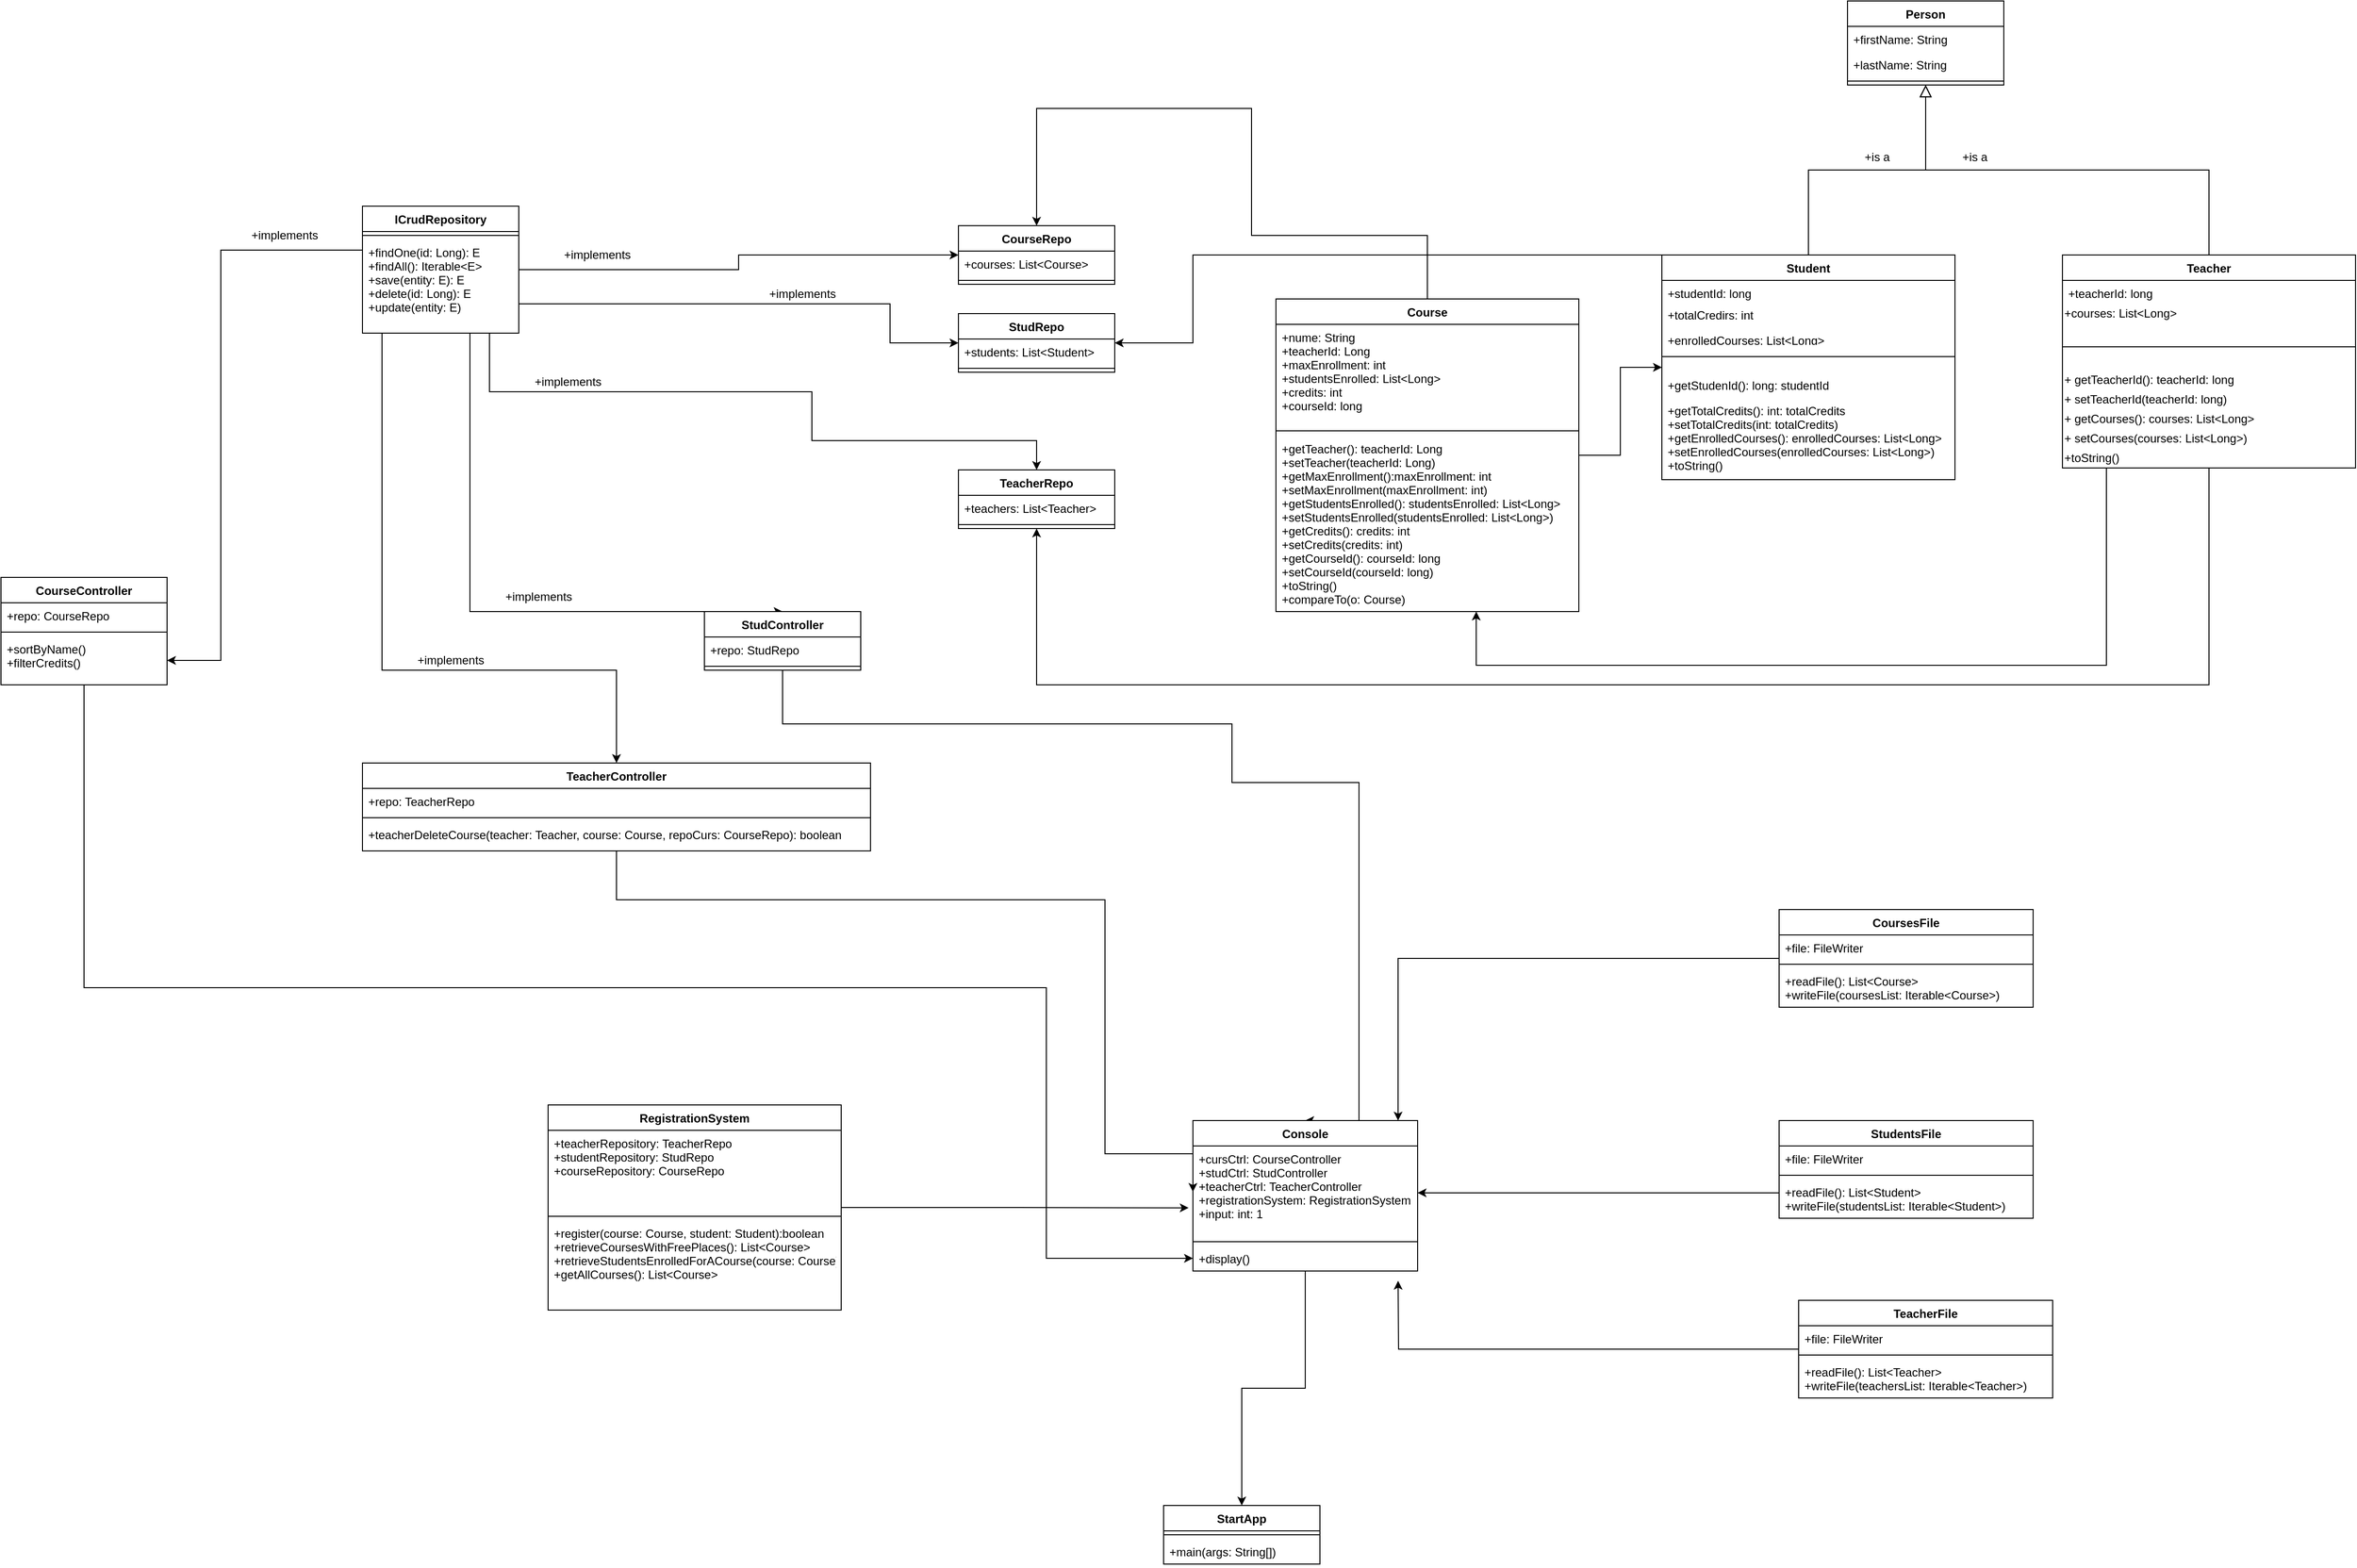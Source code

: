 <mxfile version="13.10.4" type="device"><diagram id="C5RBs43oDa-KdzZeNtuy" name="Page-1"><mxGraphModel dx="4936" dy="1323" grid="1" gridSize="10" guides="1" tooltips="1" connect="1" arrows="1" fold="1" page="1" pageScale="1" pageWidth="827" pageHeight="1169" math="0" shadow="0"><root><mxCell id="WIyWlLk6GJQsqaUBKTNV-0"/><mxCell id="WIyWlLk6GJQsqaUBKTNV-1" parent="WIyWlLk6GJQsqaUBKTNV-0"/><mxCell id="zkfFHV4jXpPFQw0GAbJ--0" value="Person" style="swimlane;fontStyle=1;align=center;verticalAlign=top;childLayout=stackLayout;horizontal=1;startSize=26;horizontalStack=0;resizeParent=1;resizeParentMax=0;resizeLast=0;collapsible=1;marginBottom=0;" parent="WIyWlLk6GJQsqaUBKTNV-1" vertex="1"><mxGeometry x="220" y="120" width="160" height="86" as="geometry"><mxRectangle x="230" y="140" width="160" height="26" as="alternateBounds"/></mxGeometry></mxCell><mxCell id="zkfFHV4jXpPFQw0GAbJ--1" value="+firstName: String" style="text;align=left;verticalAlign=top;spacingLeft=4;spacingRight=4;overflow=hidden;rotatable=0;points=[[0,0.5],[1,0.5]];portConstraint=eastwest;" parent="zkfFHV4jXpPFQw0GAbJ--0" vertex="1"><mxGeometry y="26" width="160" height="26" as="geometry"/></mxCell><mxCell id="zkfFHV4jXpPFQw0GAbJ--2" value="+lastName: String" style="text;align=left;verticalAlign=top;spacingLeft=4;spacingRight=4;overflow=hidden;rotatable=0;points=[[0,0.5],[1,0.5]];portConstraint=eastwest;rounded=0;shadow=0;html=0;" parent="zkfFHV4jXpPFQw0GAbJ--0" vertex="1"><mxGeometry y="52" width="160" height="26" as="geometry"/></mxCell><mxCell id="zkfFHV4jXpPFQw0GAbJ--4" value="" style="line;html=1;strokeWidth=1;align=left;verticalAlign=middle;spacingTop=-1;spacingLeft=3;spacingRight=3;rotatable=0;labelPosition=right;points=[];portConstraint=eastwest;" parent="zkfFHV4jXpPFQw0GAbJ--0" vertex="1"><mxGeometry y="78" width="160" height="8" as="geometry"/></mxCell><mxCell id="vEr5BV3G2yB1vprnK6-m-81" style="edgeStyle=orthogonalEdgeStyle;rounded=0;orthogonalLoop=1;jettySize=auto;html=1;entryX=1;entryY=0.5;entryDx=0;entryDy=0;" edge="1" parent="WIyWlLk6GJQsqaUBKTNV-1" source="zkfFHV4jXpPFQw0GAbJ--6" target="vEr5BV3G2yB1vprnK6-m-34"><mxGeometry relative="1" as="geometry"><Array as="points"><mxPoint x="-450" y="380"/><mxPoint x="-450" y="470"/></Array></mxGeometry></mxCell><mxCell id="zkfFHV4jXpPFQw0GAbJ--6" value="Student" style="swimlane;fontStyle=1;align=center;verticalAlign=top;childLayout=stackLayout;horizontal=1;startSize=26;horizontalStack=0;resizeParent=1;resizeParentMax=0;resizeLast=0;collapsible=1;marginBottom=0;" parent="WIyWlLk6GJQsqaUBKTNV-1" vertex="1"><mxGeometry x="30" y="380" width="300" height="230" as="geometry"><mxRectangle x="130" y="380" width="160" height="26" as="alternateBounds"/></mxGeometry></mxCell><mxCell id="zkfFHV4jXpPFQw0GAbJ--7" value="+studentId: long" style="text;align=left;verticalAlign=top;spacingLeft=4;spacingRight=4;overflow=hidden;rotatable=0;points=[[0,0.5],[1,0.5]];portConstraint=eastwest;" parent="zkfFHV4jXpPFQw0GAbJ--6" vertex="1"><mxGeometry y="26" width="300" height="22" as="geometry"/></mxCell><mxCell id="zkfFHV4jXpPFQw0GAbJ--8" value="+totalCredirs: int" style="text;align=left;verticalAlign=top;spacingLeft=4;spacingRight=4;overflow=hidden;rotatable=0;points=[[0,0.5],[1,0.5]];portConstraint=eastwest;rounded=0;shadow=0;html=0;" parent="zkfFHV4jXpPFQw0GAbJ--6" vertex="1"><mxGeometry y="48" width="300" height="26" as="geometry"/></mxCell><mxCell id="vEr5BV3G2yB1vprnK6-m-10" value="+enrolledCourses: List&lt;Long&gt;" style="text;align=left;verticalAlign=top;spacingLeft=4;spacingRight=4;overflow=hidden;rotatable=0;points=[[0,0.5],[1,0.5]];portConstraint=eastwest;rounded=0;shadow=0;html=0;" vertex="1" parent="zkfFHV4jXpPFQw0GAbJ--6"><mxGeometry y="74" width="300" height="14" as="geometry"/></mxCell><mxCell id="zkfFHV4jXpPFQw0GAbJ--9" value="" style="line;html=1;strokeWidth=1;align=left;verticalAlign=middle;spacingTop=-1;spacingLeft=3;spacingRight=3;rotatable=0;labelPosition=right;points=[];portConstraint=eastwest;" parent="zkfFHV4jXpPFQw0GAbJ--6" vertex="1"><mxGeometry y="88" width="300" height="32" as="geometry"/></mxCell><mxCell id="zkfFHV4jXpPFQw0GAbJ--10" value="+getStudenId(): long: studentId" style="text;align=left;verticalAlign=top;spacingLeft=4;spacingRight=4;overflow=hidden;rotatable=0;points=[[0,0.5],[1,0.5]];portConstraint=eastwest;" parent="zkfFHV4jXpPFQw0GAbJ--6" vertex="1"><mxGeometry y="120" width="300" height="26" as="geometry"/></mxCell><mxCell id="zkfFHV4jXpPFQw0GAbJ--11" value="+getTotalCredits(): int: totalCredits&#10;+setTotalCredits(int: totalCredits)&#10;+getEnrolledCourses(): enrolledCourses: List&lt;Long&gt;&#10;+setEnrolledCourses(enrolledCourses: List&lt;Long&gt;)&#10;+toString()&#10;" style="text;align=left;verticalAlign=top;spacingLeft=4;spacingRight=4;overflow=hidden;rotatable=0;points=[[0,0.5],[1,0.5]];portConstraint=eastwest;" parent="zkfFHV4jXpPFQw0GAbJ--6" vertex="1"><mxGeometry y="146" width="300" height="84" as="geometry"/></mxCell><mxCell id="zkfFHV4jXpPFQw0GAbJ--12" value="" style="endArrow=block;endSize=10;endFill=0;shadow=0;strokeWidth=1;rounded=0;edgeStyle=elbowEdgeStyle;elbow=vertical;" parent="WIyWlLk6GJQsqaUBKTNV-1" source="zkfFHV4jXpPFQw0GAbJ--6" target="zkfFHV4jXpPFQw0GAbJ--0" edge="1"><mxGeometry width="160" relative="1" as="geometry"><mxPoint x="200" y="203" as="sourcePoint"/><mxPoint x="200" y="203" as="targetPoint"/></mxGeometry></mxCell><mxCell id="vEr5BV3G2yB1vprnK6-m-82" style="edgeStyle=orthogonalEdgeStyle;rounded=0;orthogonalLoop=1;jettySize=auto;html=1;entryX=0.5;entryY=1;entryDx=0;entryDy=0;" edge="1" parent="WIyWlLk6GJQsqaUBKTNV-1" source="zkfFHV4jXpPFQw0GAbJ--13" target="vEr5BV3G2yB1vprnK6-m-38"><mxGeometry relative="1" as="geometry"><Array as="points"><mxPoint x="590" y="820"/><mxPoint x="-610" y="820"/></Array></mxGeometry></mxCell><mxCell id="zkfFHV4jXpPFQw0GAbJ--13" value="Teacher" style="swimlane;fontStyle=1;align=center;verticalAlign=top;childLayout=stackLayout;horizontal=1;startSize=26;horizontalStack=0;resizeParent=1;resizeParentMax=0;resizeLast=0;collapsible=1;marginBottom=0;" parent="WIyWlLk6GJQsqaUBKTNV-1" vertex="1"><mxGeometry x="440" y="380" width="300" height="218" as="geometry"><mxRectangle x="340" y="380" width="170" height="26" as="alternateBounds"/></mxGeometry></mxCell><mxCell id="zkfFHV4jXpPFQw0GAbJ--14" value="+teacherId: long" style="text;align=left;verticalAlign=top;spacingLeft=4;spacingRight=4;overflow=hidden;rotatable=0;points=[[0,0.5],[1,0.5]];portConstraint=eastwest;" parent="zkfFHV4jXpPFQw0GAbJ--13" vertex="1"><mxGeometry y="26" width="300" height="24" as="geometry"/></mxCell><mxCell id="vEr5BV3G2yB1vprnK6-m-3" value="+courses: List&amp;lt;Long&amp;gt;" style="text;html=1;align=left;verticalAlign=middle;resizable=0;points=[];autosize=1;" vertex="1" parent="zkfFHV4jXpPFQw0GAbJ--13"><mxGeometry y="50" width="300" height="20" as="geometry"/></mxCell><mxCell id="zkfFHV4jXpPFQw0GAbJ--15" value="" style="line;html=1;strokeWidth=1;align=left;verticalAlign=middle;spacingTop=-1;spacingLeft=3;spacingRight=3;rotatable=0;labelPosition=right;points=[];portConstraint=eastwest;" parent="zkfFHV4jXpPFQw0GAbJ--13" vertex="1"><mxGeometry y="70" width="300" height="48" as="geometry"/></mxCell><mxCell id="vEr5BV3G2yB1vprnK6-m-5" value="+ getTeacherId(): teacherId: long" style="text;html=1;align=left;verticalAlign=middle;resizable=0;points=[];autosize=1;" vertex="1" parent="zkfFHV4jXpPFQw0GAbJ--13"><mxGeometry y="118" width="300" height="20" as="geometry"/></mxCell><mxCell id="vEr5BV3G2yB1vprnK6-m-6" value="+ setTeacherId(teacherId: long)" style="text;html=1;align=left;verticalAlign=middle;resizable=0;points=[];autosize=1;" vertex="1" parent="zkfFHV4jXpPFQw0GAbJ--13"><mxGeometry y="138" width="300" height="20" as="geometry"/></mxCell><mxCell id="vEr5BV3G2yB1vprnK6-m-7" value="+ getCourses(): courses: List&amp;lt;Long&amp;gt;" style="text;html=1;align=left;verticalAlign=middle;resizable=0;points=[];autosize=1;" vertex="1" parent="zkfFHV4jXpPFQw0GAbJ--13"><mxGeometry y="158" width="300" height="20" as="geometry"/></mxCell><mxCell id="vEr5BV3G2yB1vprnK6-m-8" value="+ setCourses(courses: List&amp;lt;Long&amp;gt;)" style="text;html=1;align=left;verticalAlign=middle;resizable=0;points=[];autosize=1;" vertex="1" parent="zkfFHV4jXpPFQw0GAbJ--13"><mxGeometry y="178" width="300" height="20" as="geometry"/></mxCell><mxCell id="vEr5BV3G2yB1vprnK6-m-18" value="+toString()" style="text;html=1;align=left;verticalAlign=middle;resizable=0;points=[];autosize=1;" vertex="1" parent="zkfFHV4jXpPFQw0GAbJ--13"><mxGeometry y="198" width="300" height="20" as="geometry"/></mxCell><mxCell id="zkfFHV4jXpPFQw0GAbJ--16" value="" style="endArrow=block;endSize=10;endFill=0;shadow=0;strokeWidth=1;rounded=0;edgeStyle=elbowEdgeStyle;elbow=vertical;" parent="WIyWlLk6GJQsqaUBKTNV-1" source="zkfFHV4jXpPFQw0GAbJ--13" target="zkfFHV4jXpPFQw0GAbJ--0" edge="1"><mxGeometry width="160" relative="1" as="geometry"><mxPoint x="210" y="373" as="sourcePoint"/><mxPoint x="310" y="271" as="targetPoint"/></mxGeometry></mxCell><mxCell id="vEr5BV3G2yB1vprnK6-m-0" value="+is a" style="text;html=1;align=center;verticalAlign=middle;resizable=0;points=[];autosize=1;" vertex="1" parent="WIyWlLk6GJQsqaUBKTNV-1"><mxGeometry x="330" y="270" width="40" height="20" as="geometry"/></mxCell><mxCell id="vEr5BV3G2yB1vprnK6-m-1" value="+is a" style="text;html=1;align=center;verticalAlign=middle;resizable=0;points=[];autosize=1;" vertex="1" parent="WIyWlLk6GJQsqaUBKTNV-1"><mxGeometry x="230" y="270" width="40" height="20" as="geometry"/></mxCell><mxCell id="vEr5BV3G2yB1vprnK6-m-20" style="edgeStyle=orthogonalEdgeStyle;rounded=0;orthogonalLoop=1;jettySize=auto;html=1;" edge="1" parent="WIyWlLk6GJQsqaUBKTNV-1" source="vEr5BV3G2yB1vprnK6-m-14" target="zkfFHV4jXpPFQw0GAbJ--6"><mxGeometry relative="1" as="geometry"/></mxCell><mxCell id="vEr5BV3G2yB1vprnK6-m-79" style="edgeStyle=orthogonalEdgeStyle;rounded=0;orthogonalLoop=1;jettySize=auto;html=1;entryX=0.5;entryY=0;entryDx=0;entryDy=0;" edge="1" parent="WIyWlLk6GJQsqaUBKTNV-1" source="vEr5BV3G2yB1vprnK6-m-14" target="vEr5BV3G2yB1vprnK6-m-30"><mxGeometry relative="1" as="geometry"><Array as="points"><mxPoint x="-210" y="360"/><mxPoint x="-390" y="360"/><mxPoint x="-390" y="230"/><mxPoint x="-610" y="230"/></Array></mxGeometry></mxCell><mxCell id="vEr5BV3G2yB1vprnK6-m-14" value="Course" style="swimlane;fontStyle=1;align=center;verticalAlign=top;childLayout=stackLayout;horizontal=1;startSize=26;horizontalStack=0;resizeParent=1;resizeParentMax=0;resizeLast=0;collapsible=1;marginBottom=0;" vertex="1" parent="WIyWlLk6GJQsqaUBKTNV-1"><mxGeometry x="-365" y="425" width="310" height="320" as="geometry"/></mxCell><mxCell id="vEr5BV3G2yB1vprnK6-m-15" value="+nume: String&#10;+teacherId: Long&#10;+maxEnrollment: int&#10;+studentsEnrolled: List&lt;Long&gt;&#10;+credits: int&#10;+courseId: long" style="text;strokeColor=none;fillColor=none;align=left;verticalAlign=top;spacingLeft=4;spacingRight=4;overflow=hidden;rotatable=0;points=[[0,0.5],[1,0.5]];portConstraint=eastwest;" vertex="1" parent="vEr5BV3G2yB1vprnK6-m-14"><mxGeometry y="26" width="310" height="104" as="geometry"/></mxCell><mxCell id="vEr5BV3G2yB1vprnK6-m-16" value="" style="line;strokeWidth=1;fillColor=none;align=left;verticalAlign=middle;spacingTop=-1;spacingLeft=3;spacingRight=3;rotatable=0;labelPosition=right;points=[];portConstraint=eastwest;" vertex="1" parent="vEr5BV3G2yB1vprnK6-m-14"><mxGeometry y="130" width="310" height="10" as="geometry"/></mxCell><mxCell id="vEr5BV3G2yB1vprnK6-m-17" value="+getTeacher(): teacherId: Long&#10;+setTeacher(teacherId: Long)&#10;+getMaxEnrollment():maxEnrollment: int&#10;+setMaxEnrollment(maxEnrollment: int)&#10;+getStudentsEnrolled(): studentsEnrolled: List&lt;Long&gt;&#10;+setStudentsEnrolled(studentsEnrolled: List&lt;Long&gt;)&#10;+getCredits(): credits: int&#10;+setCredits(credits: int)&#10;+getCourseId(): courseId: long&#10;+setCourseId(courseId: long)&#10;+toString()&#10;+compareTo(o: Course)" style="text;strokeColor=none;fillColor=none;align=left;verticalAlign=top;spacingLeft=4;spacingRight=4;overflow=hidden;rotatable=0;points=[[0,0.5],[1,0.5]];portConstraint=eastwest;" vertex="1" parent="vEr5BV3G2yB1vprnK6-m-14"><mxGeometry y="140" width="310" height="180" as="geometry"/></mxCell><mxCell id="vEr5BV3G2yB1vprnK6-m-19" style="edgeStyle=orthogonalEdgeStyle;rounded=0;orthogonalLoop=1;jettySize=auto;html=1;" edge="1" parent="WIyWlLk6GJQsqaUBKTNV-1" source="vEr5BV3G2yB1vprnK6-m-18" target="vEr5BV3G2yB1vprnK6-m-14"><mxGeometry relative="1" as="geometry"><Array as="points"><mxPoint x="485" y="800"/><mxPoint x="-160" y="800"/></Array></mxGeometry></mxCell><mxCell id="vEr5BV3G2yB1vprnK6-m-86" style="edgeStyle=orthogonalEdgeStyle;rounded=0;orthogonalLoop=1;jettySize=auto;html=1;entryX=-0.019;entryY=0.674;entryDx=0;entryDy=0;entryPerimeter=0;" edge="1" parent="WIyWlLk6GJQsqaUBKTNV-1" source="vEr5BV3G2yB1vprnK6-m-21" target="vEr5BV3G2yB1vprnK6-m-67"><mxGeometry relative="1" as="geometry"/></mxCell><mxCell id="vEr5BV3G2yB1vprnK6-m-21" value="RegistrationSystem" style="swimlane;fontStyle=1;align=center;verticalAlign=top;childLayout=stackLayout;horizontal=1;startSize=26;horizontalStack=0;resizeParent=1;resizeParentMax=0;resizeLast=0;collapsible=1;marginBottom=0;" vertex="1" parent="WIyWlLk6GJQsqaUBKTNV-1"><mxGeometry x="-1110" y="1250" width="300" height="210" as="geometry"/></mxCell><mxCell id="vEr5BV3G2yB1vprnK6-m-22" value="+teacherRepository: TeacherRepo&#10;+studentRepository: StudRepo&#10;+courseRepository: CourseRepo" style="text;strokeColor=none;fillColor=none;align=left;verticalAlign=top;spacingLeft=4;spacingRight=4;overflow=hidden;rotatable=0;points=[[0,0.5],[1,0.5]];portConstraint=eastwest;" vertex="1" parent="vEr5BV3G2yB1vprnK6-m-21"><mxGeometry y="26" width="300" height="84" as="geometry"/></mxCell><mxCell id="vEr5BV3G2yB1vprnK6-m-23" value="" style="line;strokeWidth=1;fillColor=none;align=left;verticalAlign=middle;spacingTop=-1;spacingLeft=3;spacingRight=3;rotatable=0;labelPosition=right;points=[];portConstraint=eastwest;" vertex="1" parent="vEr5BV3G2yB1vprnK6-m-21"><mxGeometry y="110" width="300" height="8" as="geometry"/></mxCell><mxCell id="vEr5BV3G2yB1vprnK6-m-24" value="+register(course: Course, student: Student):boolean&#10;+retrieveCoursesWithFreePlaces(): List&lt;Course&gt;&#10;+retrieveStudentsEnrolledForACourse(course: Course)&#10;+getAllCourses(): List&lt;Course&gt;" style="text;strokeColor=none;fillColor=none;align=left;verticalAlign=top;spacingLeft=4;spacingRight=4;overflow=hidden;rotatable=0;points=[[0,0.5],[1,0.5]];portConstraint=eastwest;" vertex="1" parent="vEr5BV3G2yB1vprnK6-m-21"><mxGeometry y="118" width="300" height="92" as="geometry"/></mxCell><mxCell id="vEr5BV3G2yB1vprnK6-m-42" style="edgeStyle=orthogonalEdgeStyle;rounded=0;orthogonalLoop=1;jettySize=auto;html=1;" edge="1" parent="WIyWlLk6GJQsqaUBKTNV-1" source="vEr5BV3G2yB1vprnK6-m-26" target="vEr5BV3G2yB1vprnK6-m-30"><mxGeometry relative="1" as="geometry"/></mxCell><mxCell id="vEr5BV3G2yB1vprnK6-m-43" style="edgeStyle=orthogonalEdgeStyle;rounded=0;orthogonalLoop=1;jettySize=auto;html=1;" edge="1" parent="WIyWlLk6GJQsqaUBKTNV-1" source="vEr5BV3G2yB1vprnK6-m-26" target="vEr5BV3G2yB1vprnK6-m-34"><mxGeometry relative="1" as="geometry"><Array as="points"><mxPoint x="-760" y="430"/><mxPoint x="-760" y="470"/></Array></mxGeometry></mxCell><mxCell id="vEr5BV3G2yB1vprnK6-m-44" style="edgeStyle=orthogonalEdgeStyle;rounded=0;orthogonalLoop=1;jettySize=auto;html=1;entryX=0.5;entryY=0;entryDx=0;entryDy=0;" edge="1" parent="WIyWlLk6GJQsqaUBKTNV-1" source="vEr5BV3G2yB1vprnK6-m-26" target="vEr5BV3G2yB1vprnK6-m-38"><mxGeometry relative="1" as="geometry"><Array as="points"><mxPoint x="-1170" y="520"/><mxPoint x="-840" y="520"/><mxPoint x="-840" y="570"/><mxPoint x="-610" y="570"/></Array></mxGeometry></mxCell><mxCell id="vEr5BV3G2yB1vprnK6-m-60" style="edgeStyle=orthogonalEdgeStyle;rounded=0;orthogonalLoop=1;jettySize=auto;html=1;entryX=0.5;entryY=0;entryDx=0;entryDy=0;" edge="1" parent="WIyWlLk6GJQsqaUBKTNV-1" source="vEr5BV3G2yB1vprnK6-m-26" target="vEr5BV3G2yB1vprnK6-m-52"><mxGeometry relative="1" as="geometry"><mxPoint x="-720" y="570" as="targetPoint"/><Array as="points"><mxPoint x="-1190" y="745"/></Array></mxGeometry></mxCell><mxCell id="vEr5BV3G2yB1vprnK6-m-61" style="edgeStyle=orthogonalEdgeStyle;rounded=0;orthogonalLoop=1;jettySize=auto;html=1;" edge="1" parent="WIyWlLk6GJQsqaUBKTNV-1" source="vEr5BV3G2yB1vprnK6-m-26" target="vEr5BV3G2yB1vprnK6-m-51"><mxGeometry relative="1" as="geometry"><Array as="points"><mxPoint x="-1445" y="375"/><mxPoint x="-1445" y="795"/></Array></mxGeometry></mxCell><mxCell id="vEr5BV3G2yB1vprnK6-m-62" style="edgeStyle=orthogonalEdgeStyle;rounded=0;orthogonalLoop=1;jettySize=auto;html=1;" edge="1" parent="WIyWlLk6GJQsqaUBKTNV-1" source="vEr5BV3G2yB1vprnK6-m-26" target="vEr5BV3G2yB1vprnK6-m-56"><mxGeometry relative="1" as="geometry"><Array as="points"><mxPoint x="-1280" y="805"/></Array></mxGeometry></mxCell><mxCell id="vEr5BV3G2yB1vprnK6-m-26" value="ICrudRepository" style="swimlane;fontStyle=1;align=center;verticalAlign=top;childLayout=stackLayout;horizontal=1;startSize=26;horizontalStack=0;resizeParent=1;resizeParentMax=0;resizeLast=0;collapsible=1;marginBottom=0;" vertex="1" parent="WIyWlLk6GJQsqaUBKTNV-1"><mxGeometry x="-1300" y="330" width="160" height="130" as="geometry"/></mxCell><mxCell id="vEr5BV3G2yB1vprnK6-m-28" value="" style="line;strokeWidth=1;fillColor=none;align=left;verticalAlign=middle;spacingTop=-1;spacingLeft=3;spacingRight=3;rotatable=0;labelPosition=right;points=[];portConstraint=eastwest;" vertex="1" parent="vEr5BV3G2yB1vprnK6-m-26"><mxGeometry y="26" width="160" height="8" as="geometry"/></mxCell><mxCell id="vEr5BV3G2yB1vprnK6-m-29" value="+findOne(id: Long): E&#10;+findAll(): Iterable&lt;E&gt;&#10;+save(entity: E): E&#10;+delete(id: Long): E&#10;+update(entity: E)" style="text;strokeColor=none;fillColor=none;align=left;verticalAlign=top;spacingLeft=4;spacingRight=4;overflow=hidden;rotatable=0;points=[[0,0.5],[1,0.5]];portConstraint=eastwest;" vertex="1" parent="vEr5BV3G2yB1vprnK6-m-26"><mxGeometry y="34" width="160" height="96" as="geometry"/></mxCell><mxCell id="vEr5BV3G2yB1vprnK6-m-30" value="CourseRepo" style="swimlane;fontStyle=1;align=center;verticalAlign=top;childLayout=stackLayout;horizontal=1;startSize=26;horizontalStack=0;resizeParent=1;resizeParentMax=0;resizeLast=0;collapsible=1;marginBottom=0;" vertex="1" parent="WIyWlLk6GJQsqaUBKTNV-1"><mxGeometry x="-690" y="350" width="160" height="60" as="geometry"/></mxCell><mxCell id="vEr5BV3G2yB1vprnK6-m-31" value="+courses: List&lt;Course&gt;" style="text;strokeColor=none;fillColor=none;align=left;verticalAlign=top;spacingLeft=4;spacingRight=4;overflow=hidden;rotatable=0;points=[[0,0.5],[1,0.5]];portConstraint=eastwest;" vertex="1" parent="vEr5BV3G2yB1vprnK6-m-30"><mxGeometry y="26" width="160" height="26" as="geometry"/></mxCell><mxCell id="vEr5BV3G2yB1vprnK6-m-32" value="" style="line;strokeWidth=1;fillColor=none;align=left;verticalAlign=middle;spacingTop=-1;spacingLeft=3;spacingRight=3;rotatable=0;labelPosition=right;points=[];portConstraint=eastwest;" vertex="1" parent="vEr5BV3G2yB1vprnK6-m-30"><mxGeometry y="52" width="160" height="8" as="geometry"/></mxCell><mxCell id="vEr5BV3G2yB1vprnK6-m-34" value="StudRepo" style="swimlane;fontStyle=1;align=center;verticalAlign=top;childLayout=stackLayout;horizontal=1;startSize=26;horizontalStack=0;resizeParent=1;resizeParentMax=0;resizeLast=0;collapsible=1;marginBottom=0;" vertex="1" parent="WIyWlLk6GJQsqaUBKTNV-1"><mxGeometry x="-690" y="440" width="160" height="60" as="geometry"/></mxCell><mxCell id="vEr5BV3G2yB1vprnK6-m-35" value="+students: List&lt;Student&gt;" style="text;strokeColor=none;fillColor=none;align=left;verticalAlign=top;spacingLeft=4;spacingRight=4;overflow=hidden;rotatable=0;points=[[0,0.5],[1,0.5]];portConstraint=eastwest;" vertex="1" parent="vEr5BV3G2yB1vprnK6-m-34"><mxGeometry y="26" width="160" height="26" as="geometry"/></mxCell><mxCell id="vEr5BV3G2yB1vprnK6-m-36" value="" style="line;strokeWidth=1;fillColor=none;align=left;verticalAlign=middle;spacingTop=-1;spacingLeft=3;spacingRight=3;rotatable=0;labelPosition=right;points=[];portConstraint=eastwest;" vertex="1" parent="vEr5BV3G2yB1vprnK6-m-34"><mxGeometry y="52" width="160" height="8" as="geometry"/></mxCell><mxCell id="vEr5BV3G2yB1vprnK6-m-38" value="TeacherRepo" style="swimlane;fontStyle=1;align=center;verticalAlign=top;childLayout=stackLayout;horizontal=1;startSize=26;horizontalStack=0;resizeParent=1;resizeParentMax=0;resizeLast=0;collapsible=1;marginBottom=0;" vertex="1" parent="WIyWlLk6GJQsqaUBKTNV-1"><mxGeometry x="-690" y="600" width="160" height="60" as="geometry"/></mxCell><mxCell id="vEr5BV3G2yB1vprnK6-m-39" value="+teachers: List&lt;Teacher&gt;" style="text;strokeColor=none;fillColor=none;align=left;verticalAlign=top;spacingLeft=4;spacingRight=4;overflow=hidden;rotatable=0;points=[[0,0.5],[1,0.5]];portConstraint=eastwest;" vertex="1" parent="vEr5BV3G2yB1vprnK6-m-38"><mxGeometry y="26" width="160" height="26" as="geometry"/></mxCell><mxCell id="vEr5BV3G2yB1vprnK6-m-40" value="" style="line;strokeWidth=1;fillColor=none;align=left;verticalAlign=middle;spacingTop=-1;spacingLeft=3;spacingRight=3;rotatable=0;labelPosition=right;points=[];portConstraint=eastwest;" vertex="1" parent="vEr5BV3G2yB1vprnK6-m-38"><mxGeometry y="52" width="160" height="8" as="geometry"/></mxCell><mxCell id="vEr5BV3G2yB1vprnK6-m-45" value="+implements" style="text;html=1;align=center;verticalAlign=middle;resizable=0;points=[];autosize=1;" vertex="1" parent="WIyWlLk6GJQsqaUBKTNV-1"><mxGeometry x="-1420" y="350" width="80" height="20" as="geometry"/></mxCell><mxCell id="vEr5BV3G2yB1vprnK6-m-46" value="+implements" style="text;html=1;align=center;verticalAlign=middle;resizable=0;points=[];autosize=1;" vertex="1" parent="WIyWlLk6GJQsqaUBKTNV-1"><mxGeometry x="-1100" y="370" width="80" height="20" as="geometry"/></mxCell><mxCell id="vEr5BV3G2yB1vprnK6-m-47" value="+implements" style="text;html=1;align=center;verticalAlign=middle;resizable=0;points=[];autosize=1;" vertex="1" parent="WIyWlLk6GJQsqaUBKTNV-1"><mxGeometry x="-890" y="410" width="80" height="20" as="geometry"/></mxCell><mxCell id="vEr5BV3G2yB1vprnK6-m-78" style="edgeStyle=orthogonalEdgeStyle;rounded=0;orthogonalLoop=1;jettySize=auto;html=1;" edge="1" parent="WIyWlLk6GJQsqaUBKTNV-1" source="vEr5BV3G2yB1vprnK6-m-48" target="vEr5BV3G2yB1vprnK6-m-69"><mxGeometry relative="1" as="geometry"><Array as="points"><mxPoint x="-1585" y="1130"/><mxPoint x="-600" y="1130"/><mxPoint x="-600" y="1407"/></Array></mxGeometry></mxCell><mxCell id="vEr5BV3G2yB1vprnK6-m-48" value="CourseController" style="swimlane;fontStyle=1;align=center;verticalAlign=top;childLayout=stackLayout;horizontal=1;startSize=26;horizontalStack=0;resizeParent=1;resizeParentMax=0;resizeLast=0;collapsible=1;marginBottom=0;" vertex="1" parent="WIyWlLk6GJQsqaUBKTNV-1"><mxGeometry x="-1670" y="710" width="170" height="110" as="geometry"/></mxCell><mxCell id="vEr5BV3G2yB1vprnK6-m-49" value="+repo: CourseRepo" style="text;strokeColor=none;fillColor=none;align=left;verticalAlign=top;spacingLeft=4;spacingRight=4;overflow=hidden;rotatable=0;points=[[0,0.5],[1,0.5]];portConstraint=eastwest;" vertex="1" parent="vEr5BV3G2yB1vprnK6-m-48"><mxGeometry y="26" width="170" height="26" as="geometry"/></mxCell><mxCell id="vEr5BV3G2yB1vprnK6-m-50" value="" style="line;strokeWidth=1;fillColor=none;align=left;verticalAlign=middle;spacingTop=-1;spacingLeft=3;spacingRight=3;rotatable=0;labelPosition=right;points=[];portConstraint=eastwest;" vertex="1" parent="vEr5BV3G2yB1vprnK6-m-48"><mxGeometry y="52" width="170" height="8" as="geometry"/></mxCell><mxCell id="vEr5BV3G2yB1vprnK6-m-51" value="+sortByName()&#10;+filterCredits() " style="text;strokeColor=none;fillColor=none;align=left;verticalAlign=top;spacingLeft=4;spacingRight=4;overflow=hidden;rotatable=0;points=[[0,0.5],[1,0.5]];portConstraint=eastwest;" vertex="1" parent="vEr5BV3G2yB1vprnK6-m-48"><mxGeometry y="60" width="170" height="50" as="geometry"/></mxCell><mxCell id="vEr5BV3G2yB1vprnK6-m-76" style="edgeStyle=orthogonalEdgeStyle;rounded=0;orthogonalLoop=1;jettySize=auto;html=1;entryX=0.5;entryY=0;entryDx=0;entryDy=0;" edge="1" parent="WIyWlLk6GJQsqaUBKTNV-1" source="vEr5BV3G2yB1vprnK6-m-52" target="vEr5BV3G2yB1vprnK6-m-66"><mxGeometry relative="1" as="geometry"><Array as="points"><mxPoint x="-870" y="860"/><mxPoint x="-410" y="860"/><mxPoint x="-410" y="920"/><mxPoint x="-280" y="920"/><mxPoint x="-280" y="1266"/></Array></mxGeometry></mxCell><mxCell id="vEr5BV3G2yB1vprnK6-m-52" value="StudController" style="swimlane;fontStyle=1;align=center;verticalAlign=top;childLayout=stackLayout;horizontal=1;startSize=26;horizontalStack=0;resizeParent=1;resizeParentMax=0;resizeLast=0;collapsible=1;marginBottom=0;" vertex="1" parent="WIyWlLk6GJQsqaUBKTNV-1"><mxGeometry x="-950" y="745" width="160" height="60" as="geometry"/></mxCell><mxCell id="vEr5BV3G2yB1vprnK6-m-53" value="+repo: StudRepo" style="text;strokeColor=none;fillColor=none;align=left;verticalAlign=top;spacingLeft=4;spacingRight=4;overflow=hidden;rotatable=0;points=[[0,0.5],[1,0.5]];portConstraint=eastwest;" vertex="1" parent="vEr5BV3G2yB1vprnK6-m-52"><mxGeometry y="26" width="160" height="26" as="geometry"/></mxCell><mxCell id="vEr5BV3G2yB1vprnK6-m-54" value="" style="line;strokeWidth=1;fillColor=none;align=left;verticalAlign=middle;spacingTop=-1;spacingLeft=3;spacingRight=3;rotatable=0;labelPosition=right;points=[];portConstraint=eastwest;" vertex="1" parent="vEr5BV3G2yB1vprnK6-m-52"><mxGeometry y="52" width="160" height="8" as="geometry"/></mxCell><mxCell id="vEr5BV3G2yB1vprnK6-m-77" style="edgeStyle=orthogonalEdgeStyle;rounded=0;orthogonalLoop=1;jettySize=auto;html=1;entryX=0;entryY=0.5;entryDx=0;entryDy=0;" edge="1" parent="WIyWlLk6GJQsqaUBKTNV-1" source="vEr5BV3G2yB1vprnK6-m-56" target="vEr5BV3G2yB1vprnK6-m-67"><mxGeometry relative="1" as="geometry"><Array as="points"><mxPoint x="-1040" y="1040"/><mxPoint x="-540" y="1040"/><mxPoint x="-540" y="1300"/><mxPoint x="-450" y="1300"/></Array></mxGeometry></mxCell><mxCell id="vEr5BV3G2yB1vprnK6-m-56" value="TeacherController" style="swimlane;fontStyle=1;align=center;verticalAlign=top;childLayout=stackLayout;horizontal=1;startSize=26;horizontalStack=0;resizeParent=1;resizeParentMax=0;resizeLast=0;collapsible=1;marginBottom=0;" vertex="1" parent="WIyWlLk6GJQsqaUBKTNV-1"><mxGeometry x="-1300" y="900" width="520" height="90" as="geometry"/></mxCell><mxCell id="vEr5BV3G2yB1vprnK6-m-57" value="+repo: TeacherRepo" style="text;strokeColor=none;fillColor=none;align=left;verticalAlign=top;spacingLeft=4;spacingRight=4;overflow=hidden;rotatable=0;points=[[0,0.5],[1,0.5]];portConstraint=eastwest;" vertex="1" parent="vEr5BV3G2yB1vprnK6-m-56"><mxGeometry y="26" width="520" height="26" as="geometry"/></mxCell><mxCell id="vEr5BV3G2yB1vprnK6-m-58" value="" style="line;strokeWidth=1;fillColor=none;align=left;verticalAlign=middle;spacingTop=-1;spacingLeft=3;spacingRight=3;rotatable=0;labelPosition=right;points=[];portConstraint=eastwest;" vertex="1" parent="vEr5BV3G2yB1vprnK6-m-56"><mxGeometry y="52" width="520" height="8" as="geometry"/></mxCell><mxCell id="vEr5BV3G2yB1vprnK6-m-59" value="+teacherDeleteCourse(teacher: Teacher, course: Course, repoCurs: CourseRepo): boolean" style="text;strokeColor=none;fillColor=none;align=left;verticalAlign=top;spacingLeft=4;spacingRight=4;overflow=hidden;rotatable=0;points=[[0,0.5],[1,0.5]];portConstraint=eastwest;" vertex="1" parent="vEr5BV3G2yB1vprnK6-m-56"><mxGeometry y="60" width="520" height="30" as="geometry"/></mxCell><mxCell id="vEr5BV3G2yB1vprnK6-m-63" value="+implements" style="text;html=1;align=center;verticalAlign=middle;resizable=0;points=[];autosize=1;" vertex="1" parent="WIyWlLk6GJQsqaUBKTNV-1"><mxGeometry x="-1250" y="785" width="80" height="20" as="geometry"/></mxCell><mxCell id="vEr5BV3G2yB1vprnK6-m-64" value="+implements" style="text;html=1;align=center;verticalAlign=middle;resizable=0;points=[];autosize=1;" vertex="1" parent="WIyWlLk6GJQsqaUBKTNV-1"><mxGeometry x="-1130" y="500" width="80" height="20" as="geometry"/></mxCell><mxCell id="vEr5BV3G2yB1vprnK6-m-65" value="+implements" style="text;html=1;align=center;verticalAlign=middle;resizable=0;points=[];autosize=1;" vertex="1" parent="WIyWlLk6GJQsqaUBKTNV-1"><mxGeometry x="-1160" y="720" width="80" height="20" as="geometry"/></mxCell><mxCell id="vEr5BV3G2yB1vprnK6-m-102" style="edgeStyle=orthogonalEdgeStyle;rounded=0;orthogonalLoop=1;jettySize=auto;html=1;entryX=0.5;entryY=0;entryDx=0;entryDy=0;" edge="1" parent="WIyWlLk6GJQsqaUBKTNV-1" source="vEr5BV3G2yB1vprnK6-m-66" target="vEr5BV3G2yB1vprnK6-m-70"><mxGeometry relative="1" as="geometry"/></mxCell><mxCell id="vEr5BV3G2yB1vprnK6-m-66" value="Console" style="swimlane;fontStyle=1;align=center;verticalAlign=top;childLayout=stackLayout;horizontal=1;startSize=26;horizontalStack=0;resizeParent=1;resizeParentMax=0;resizeLast=0;collapsible=1;marginBottom=0;" vertex="1" parent="WIyWlLk6GJQsqaUBKTNV-1"><mxGeometry x="-450" y="1266" width="230" height="154" as="geometry"/></mxCell><mxCell id="vEr5BV3G2yB1vprnK6-m-67" value="+cursCtrl: CourseController&#10;+studCtrl: StudController&#10;+teacherCtrl: TeacherController&#10;+registrationSystem: RegistrationSystem&#10;+input: int: 1" style="text;strokeColor=none;fillColor=none;align=left;verticalAlign=top;spacingLeft=4;spacingRight=4;overflow=hidden;rotatable=0;points=[[0,0.5],[1,0.5]];portConstraint=eastwest;" vertex="1" parent="vEr5BV3G2yB1vprnK6-m-66"><mxGeometry y="26" width="230" height="94" as="geometry"/></mxCell><mxCell id="vEr5BV3G2yB1vprnK6-m-68" value="" style="line;strokeWidth=1;fillColor=none;align=left;verticalAlign=middle;spacingTop=-1;spacingLeft=3;spacingRight=3;rotatable=0;labelPosition=right;points=[];portConstraint=eastwest;" vertex="1" parent="vEr5BV3G2yB1vprnK6-m-66"><mxGeometry y="120" width="230" height="8" as="geometry"/></mxCell><mxCell id="vEr5BV3G2yB1vprnK6-m-69" value="+display()" style="text;strokeColor=none;fillColor=none;align=left;verticalAlign=top;spacingLeft=4;spacingRight=4;overflow=hidden;rotatable=0;points=[[0,0.5],[1,0.5]];portConstraint=eastwest;" vertex="1" parent="vEr5BV3G2yB1vprnK6-m-66"><mxGeometry y="128" width="230" height="26" as="geometry"/></mxCell><mxCell id="vEr5BV3G2yB1vprnK6-m-70" value="StartApp" style="swimlane;fontStyle=1;align=center;verticalAlign=top;childLayout=stackLayout;horizontal=1;startSize=26;horizontalStack=0;resizeParent=1;resizeParentMax=0;resizeLast=0;collapsible=1;marginBottom=0;" vertex="1" parent="WIyWlLk6GJQsqaUBKTNV-1"><mxGeometry x="-480" y="1660" width="160" height="60" as="geometry"/></mxCell><mxCell id="vEr5BV3G2yB1vprnK6-m-72" value="" style="line;strokeWidth=1;fillColor=none;align=left;verticalAlign=middle;spacingTop=-1;spacingLeft=3;spacingRight=3;rotatable=0;labelPosition=right;points=[];portConstraint=eastwest;" vertex="1" parent="vEr5BV3G2yB1vprnK6-m-70"><mxGeometry y="26" width="160" height="8" as="geometry"/></mxCell><mxCell id="vEr5BV3G2yB1vprnK6-m-71" value="+main(args: String[])" style="text;strokeColor=none;fillColor=none;align=left;verticalAlign=top;spacingLeft=4;spacingRight=4;overflow=hidden;rotatable=0;points=[[0,0.5],[1,0.5]];portConstraint=eastwest;" vertex="1" parent="vEr5BV3G2yB1vprnK6-m-70"><mxGeometry y="34" width="160" height="26" as="geometry"/></mxCell><mxCell id="vEr5BV3G2yB1vprnK6-m-99" style="edgeStyle=orthogonalEdgeStyle;rounded=0;orthogonalLoop=1;jettySize=auto;html=1;" edge="1" parent="WIyWlLk6GJQsqaUBKTNV-1" source="vEr5BV3G2yB1vprnK6-m-87" target="vEr5BV3G2yB1vprnK6-m-66"><mxGeometry relative="1" as="geometry"><Array as="points"><mxPoint x="-240" y="1100"/></Array></mxGeometry></mxCell><mxCell id="vEr5BV3G2yB1vprnK6-m-87" value="CoursesFile" style="swimlane;fontStyle=1;align=center;verticalAlign=top;childLayout=stackLayout;horizontal=1;startSize=26;horizontalStack=0;resizeParent=1;resizeParentMax=0;resizeLast=0;collapsible=1;marginBottom=0;" vertex="1" parent="WIyWlLk6GJQsqaUBKTNV-1"><mxGeometry x="150" y="1050" width="260" height="100" as="geometry"/></mxCell><mxCell id="vEr5BV3G2yB1vprnK6-m-88" value="+file: FileWriter" style="text;strokeColor=none;fillColor=none;align=left;verticalAlign=top;spacingLeft=4;spacingRight=4;overflow=hidden;rotatable=0;points=[[0,0.5],[1,0.5]];portConstraint=eastwest;" vertex="1" parent="vEr5BV3G2yB1vprnK6-m-87"><mxGeometry y="26" width="260" height="26" as="geometry"/></mxCell><mxCell id="vEr5BV3G2yB1vprnK6-m-89" value="" style="line;strokeWidth=1;fillColor=none;align=left;verticalAlign=middle;spacingTop=-1;spacingLeft=3;spacingRight=3;rotatable=0;labelPosition=right;points=[];portConstraint=eastwest;" vertex="1" parent="vEr5BV3G2yB1vprnK6-m-87"><mxGeometry y="52" width="260" height="8" as="geometry"/></mxCell><mxCell id="vEr5BV3G2yB1vprnK6-m-90" value="+readFile(): List&lt;Course&gt;&#10;+writeFile(coursesList: Iterable&lt;Course&gt;)" style="text;strokeColor=none;fillColor=none;align=left;verticalAlign=top;spacingLeft=4;spacingRight=4;overflow=hidden;rotatable=0;points=[[0,0.5],[1,0.5]];portConstraint=eastwest;" vertex="1" parent="vEr5BV3G2yB1vprnK6-m-87"><mxGeometry y="60" width="260" height="40" as="geometry"/></mxCell><mxCell id="vEr5BV3G2yB1vprnK6-m-100" style="edgeStyle=orthogonalEdgeStyle;rounded=0;orthogonalLoop=1;jettySize=auto;html=1;" edge="1" parent="WIyWlLk6GJQsqaUBKTNV-1" source="vEr5BV3G2yB1vprnK6-m-91" target="vEr5BV3G2yB1vprnK6-m-66"><mxGeometry relative="1" as="geometry"><Array as="points"><mxPoint x="-140" y="1340"/><mxPoint x="-140" y="1340"/></Array></mxGeometry></mxCell><mxCell id="vEr5BV3G2yB1vprnK6-m-91" value="StudentsFile" style="swimlane;fontStyle=1;align=center;verticalAlign=top;childLayout=stackLayout;horizontal=1;startSize=26;horizontalStack=0;resizeParent=1;resizeParentMax=0;resizeLast=0;collapsible=1;marginBottom=0;" vertex="1" parent="WIyWlLk6GJQsqaUBKTNV-1"><mxGeometry x="150" y="1266" width="260" height="100" as="geometry"/></mxCell><mxCell id="vEr5BV3G2yB1vprnK6-m-92" value="+file: FileWriter" style="text;strokeColor=none;fillColor=none;align=left;verticalAlign=top;spacingLeft=4;spacingRight=4;overflow=hidden;rotatable=0;points=[[0,0.5],[1,0.5]];portConstraint=eastwest;" vertex="1" parent="vEr5BV3G2yB1vprnK6-m-91"><mxGeometry y="26" width="260" height="26" as="geometry"/></mxCell><mxCell id="vEr5BV3G2yB1vprnK6-m-93" value="" style="line;strokeWidth=1;fillColor=none;align=left;verticalAlign=middle;spacingTop=-1;spacingLeft=3;spacingRight=3;rotatable=0;labelPosition=right;points=[];portConstraint=eastwest;" vertex="1" parent="vEr5BV3G2yB1vprnK6-m-91"><mxGeometry y="52" width="260" height="8" as="geometry"/></mxCell><mxCell id="vEr5BV3G2yB1vprnK6-m-94" value="+readFile(): List&lt;Student&gt;&#10;+writeFile(studentsList: Iterable&lt;Student&gt;)" style="text;strokeColor=none;fillColor=none;align=left;verticalAlign=top;spacingLeft=4;spacingRight=4;overflow=hidden;rotatable=0;points=[[0,0.5],[1,0.5]];portConstraint=eastwest;" vertex="1" parent="vEr5BV3G2yB1vprnK6-m-91"><mxGeometry y="60" width="260" height="40" as="geometry"/></mxCell><mxCell id="vEr5BV3G2yB1vprnK6-m-101" style="edgeStyle=orthogonalEdgeStyle;rounded=0;orthogonalLoop=1;jettySize=auto;html=1;" edge="1" parent="WIyWlLk6GJQsqaUBKTNV-1" source="vEr5BV3G2yB1vprnK6-m-95"><mxGeometry relative="1" as="geometry"><mxPoint x="-240" y="1430" as="targetPoint"/></mxGeometry></mxCell><mxCell id="vEr5BV3G2yB1vprnK6-m-95" value="TeacherFile" style="swimlane;fontStyle=1;align=center;verticalAlign=top;childLayout=stackLayout;horizontal=1;startSize=26;horizontalStack=0;resizeParent=1;resizeParentMax=0;resizeLast=0;collapsible=1;marginBottom=0;" vertex="1" parent="WIyWlLk6GJQsqaUBKTNV-1"><mxGeometry x="170" y="1450" width="260" height="100" as="geometry"/></mxCell><mxCell id="vEr5BV3G2yB1vprnK6-m-96" value="+file: FileWriter" style="text;strokeColor=none;fillColor=none;align=left;verticalAlign=top;spacingLeft=4;spacingRight=4;overflow=hidden;rotatable=0;points=[[0,0.5],[1,0.5]];portConstraint=eastwest;" vertex="1" parent="vEr5BV3G2yB1vprnK6-m-95"><mxGeometry y="26" width="260" height="26" as="geometry"/></mxCell><mxCell id="vEr5BV3G2yB1vprnK6-m-97" value="" style="line;strokeWidth=1;fillColor=none;align=left;verticalAlign=middle;spacingTop=-1;spacingLeft=3;spacingRight=3;rotatable=0;labelPosition=right;points=[];portConstraint=eastwest;" vertex="1" parent="vEr5BV3G2yB1vprnK6-m-95"><mxGeometry y="52" width="260" height="8" as="geometry"/></mxCell><mxCell id="vEr5BV3G2yB1vprnK6-m-98" value="+readFile(): List&lt;Teacher&gt;&#10;+writeFile(teachersList: Iterable&lt;Teacher&gt;)" style="text;strokeColor=none;fillColor=none;align=left;verticalAlign=top;spacingLeft=4;spacingRight=4;overflow=hidden;rotatable=0;points=[[0,0.5],[1,0.5]];portConstraint=eastwest;" vertex="1" parent="vEr5BV3G2yB1vprnK6-m-95"><mxGeometry y="60" width="260" height="40" as="geometry"/></mxCell></root></mxGraphModel></diagram></mxfile>